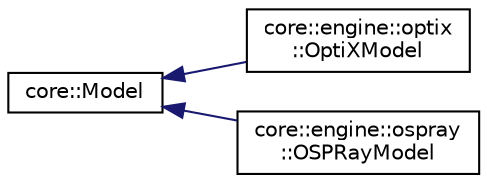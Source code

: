 digraph "Graphical Class Hierarchy"
{
 // LATEX_PDF_SIZE
  edge [fontname="Helvetica",fontsize="10",labelfontname="Helvetica",labelfontsize="10"];
  node [fontname="Helvetica",fontsize="10",shape=record];
  rankdir="LR";
  Node0 [label="core::Model",height=0.2,width=0.4,color="black", fillcolor="white", style="filled",URL="$d1/d11/classcore_1_1Model.html",tooltip="The abstract Model class holds the geometry attached to an asset of the scene (mesh,..."];
  Node0 -> Node1 [dir="back",color="midnightblue",fontsize="10",style="solid",fontname="Helvetica"];
  Node1 [label="core::engine::optix\l::OptiXModel",height=0.2,width=0.4,color="black", fillcolor="white", style="filled",URL="$db/d5a/classcore_1_1engine_1_1optix_1_1OptiXModel.html",tooltip=" "];
  Node0 -> Node2 [dir="back",color="midnightblue",fontsize="10",style="solid",fontname="Helvetica"];
  Node2 [label="core::engine::ospray\l::OSPRayModel",height=0.2,width=0.4,color="black", fillcolor="white", style="filled",URL="$d8/da0/classcore_1_1engine_1_1ospray_1_1OSPRayModel.html",tooltip=" "];
}
